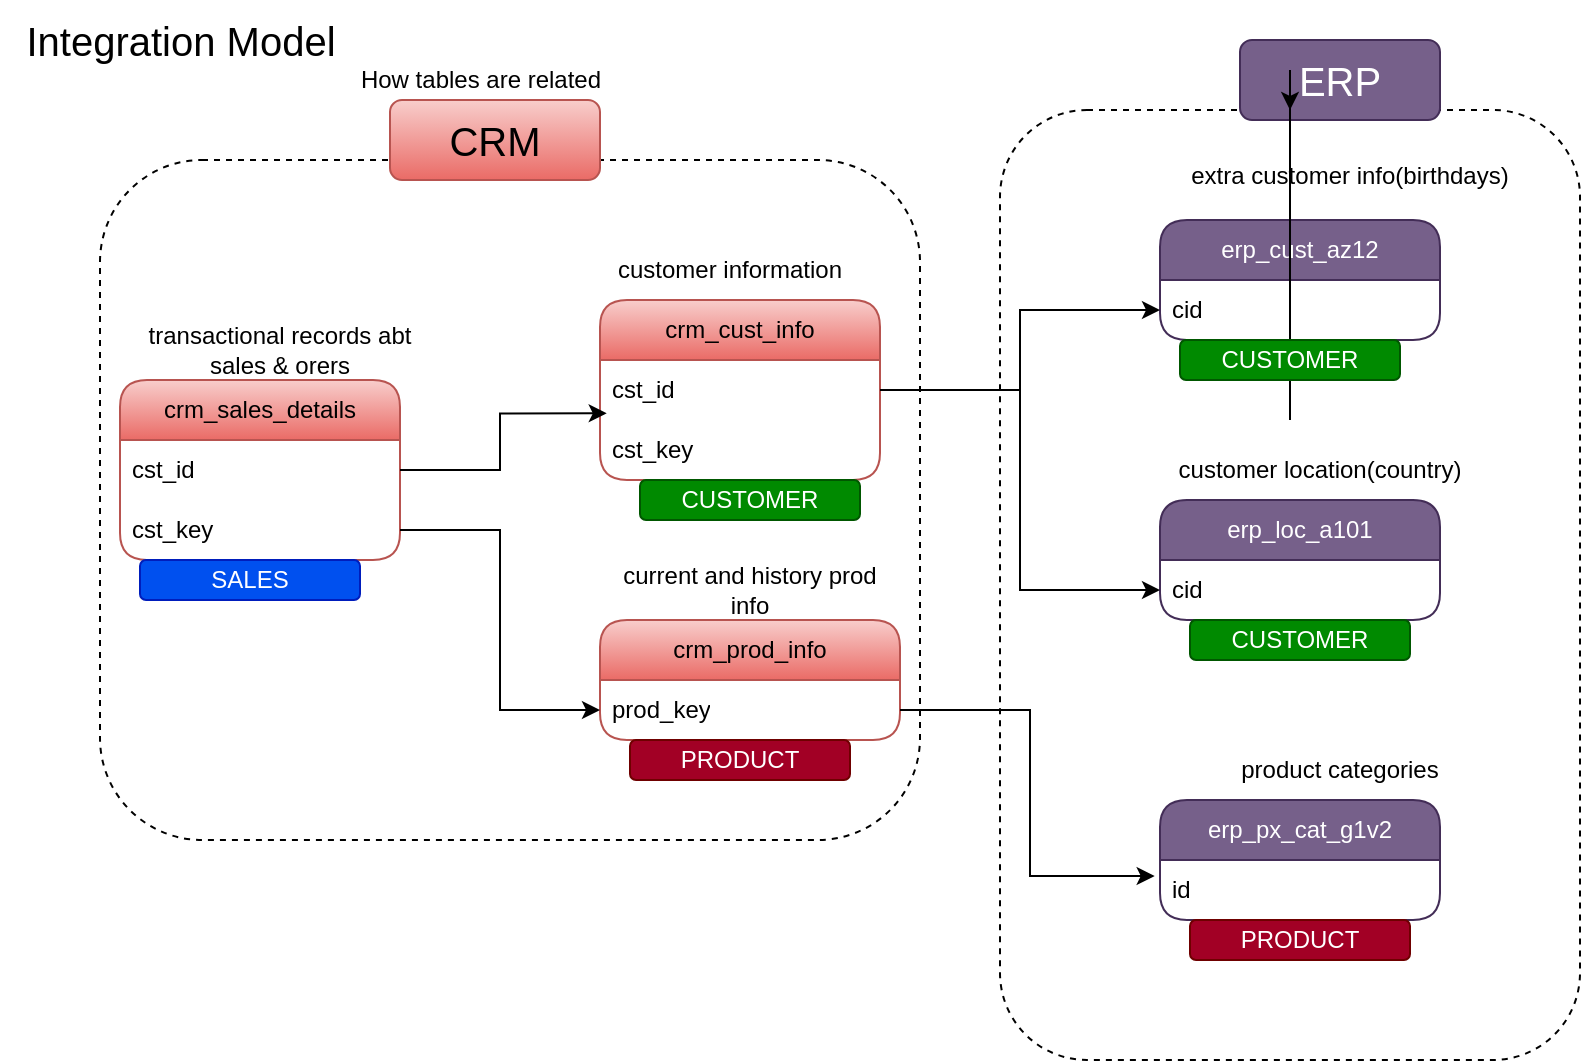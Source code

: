<mxfile version="26.2.15">
  <diagram name="Page-1" id="Vge_7h3leNW_wdG402mB">
    <mxGraphModel dx="786" dy="516" grid="1" gridSize="10" guides="1" tooltips="1" connect="1" arrows="1" fold="1" page="1" pageScale="1" pageWidth="827" pageHeight="1169" math="0" shadow="0">
      <root>
        <mxCell id="0" />
        <mxCell id="1" parent="0" />
        <mxCell id="YCY3HKKM1JKeloLvvwpa-1" value="&lt;font style=&quot;font-size: 20px;&quot;&gt;Integration Model&lt;/font&gt;" style="text;html=1;align=center;verticalAlign=middle;resizable=0;points=[];autosize=1;strokeColor=none;fillColor=none;" parent="1" vertex="1">
          <mxGeometry x="20" y="10" width="180" height="40" as="geometry" />
        </mxCell>
        <mxCell id="YCY3HKKM1JKeloLvvwpa-4" value="How tables are related" style="text;html=1;align=center;verticalAlign=middle;resizable=0;points=[];autosize=1;strokeColor=none;fillColor=none;" parent="1" vertex="1">
          <mxGeometry x="190" y="35" width="140" height="30" as="geometry" />
        </mxCell>
        <mxCell id="YCY3HKKM1JKeloLvvwpa-27" value="crm_sales_details" style="swimlane;fontStyle=0;childLayout=stackLayout;horizontal=1;startSize=30;horizontalStack=0;resizeParent=1;resizeParentMax=0;resizeLast=0;collapsible=1;marginBottom=0;whiteSpace=wrap;html=1;rounded=1;fillColor=#f8cecc;gradientColor=#ea6b66;strokeColor=#b85450;" parent="1" vertex="1">
          <mxGeometry x="80" y="200" width="140" height="90" as="geometry" />
        </mxCell>
        <mxCell id="YCY3HKKM1JKeloLvvwpa-28" value="cst_id" style="text;strokeColor=none;fillColor=none;align=left;verticalAlign=middle;spacingLeft=4;spacingRight=4;overflow=hidden;points=[[0,0.5],[1,0.5]];portConstraint=eastwest;rotatable=0;whiteSpace=wrap;html=1;" parent="YCY3HKKM1JKeloLvvwpa-27" vertex="1">
          <mxGeometry y="30" width="140" height="30" as="geometry" />
        </mxCell>
        <mxCell id="YCY3HKKM1JKeloLvvwpa-29" value="cst_key" style="text;strokeColor=none;fillColor=none;align=left;verticalAlign=middle;spacingLeft=4;spacingRight=4;overflow=hidden;points=[[0,0.5],[1,0.5]];portConstraint=eastwest;rotatable=0;whiteSpace=wrap;html=1;" parent="YCY3HKKM1JKeloLvvwpa-27" vertex="1">
          <mxGeometry y="60" width="140" height="30" as="geometry" />
        </mxCell>
        <mxCell id="YCY3HKKM1JKeloLvvwpa-31" value="crm_cust_info" style="swimlane;fontStyle=0;childLayout=stackLayout;horizontal=1;startSize=30;horizontalStack=0;resizeParent=1;resizeParentMax=0;resizeLast=0;collapsible=1;marginBottom=0;whiteSpace=wrap;html=1;rounded=1;fillColor=#f8cecc;gradientColor=#ea6b66;strokeColor=#b85450;" parent="1" vertex="1">
          <mxGeometry x="320" y="160" width="140" height="90" as="geometry" />
        </mxCell>
        <mxCell id="YCY3HKKM1JKeloLvvwpa-32" value="cst_id" style="text;strokeColor=none;fillColor=none;align=left;verticalAlign=middle;spacingLeft=4;spacingRight=4;overflow=hidden;points=[[0,0.5],[1,0.5]];portConstraint=eastwest;rotatable=0;whiteSpace=wrap;html=1;" parent="YCY3HKKM1JKeloLvvwpa-31" vertex="1">
          <mxGeometry y="30" width="140" height="30" as="geometry" />
        </mxCell>
        <mxCell id="YCY3HKKM1JKeloLvvwpa-34" value="cst_key" style="text;strokeColor=none;fillColor=none;align=left;verticalAlign=middle;spacingLeft=4;spacingRight=4;overflow=hidden;points=[[0,0.5],[1,0.5]];portConstraint=eastwest;rotatable=0;whiteSpace=wrap;html=1;" parent="YCY3HKKM1JKeloLvvwpa-31" vertex="1">
          <mxGeometry y="60" width="140" height="30" as="geometry" />
        </mxCell>
        <mxCell id="YCY3HKKM1JKeloLvvwpa-35" value="crm_prod_info" style="swimlane;fontStyle=0;childLayout=stackLayout;horizontal=1;startSize=30;horizontalStack=0;resizeParent=1;resizeParentMax=0;resizeLast=0;collapsible=1;marginBottom=0;whiteSpace=wrap;html=1;rounded=1;fillColor=#f8cecc;gradientColor=#ea6b66;strokeColor=#b85450;" parent="1" vertex="1">
          <mxGeometry x="320" y="320" width="150" height="60" as="geometry" />
        </mxCell>
        <mxCell id="YCY3HKKM1JKeloLvvwpa-36" value="prod_key" style="text;strokeColor=none;fillColor=none;align=left;verticalAlign=middle;spacingLeft=4;spacingRight=4;overflow=hidden;points=[[0,0.5],[1,0.5]];portConstraint=eastwest;rotatable=0;whiteSpace=wrap;html=1;" parent="YCY3HKKM1JKeloLvvwpa-35" vertex="1">
          <mxGeometry y="30" width="150" height="30" as="geometry" />
        </mxCell>
        <mxCell id="YCY3HKKM1JKeloLvvwpa-39" value="erp_cust_az12" style="swimlane;fontStyle=0;childLayout=stackLayout;horizontal=1;startSize=30;horizontalStack=0;resizeParent=1;resizeParentMax=0;resizeLast=0;collapsible=1;marginBottom=0;whiteSpace=wrap;html=1;rounded=1;fillColor=#76608a;strokeColor=#432D57;fontColor=#ffffff;" parent="1" vertex="1">
          <mxGeometry x="600" y="120" width="140" height="60" as="geometry" />
        </mxCell>
        <mxCell id="YCY3HKKM1JKeloLvvwpa-40" value="cid" style="text;strokeColor=none;fillColor=none;align=left;verticalAlign=middle;spacingLeft=4;spacingRight=4;overflow=hidden;points=[[0,0.5],[1,0.5]];portConstraint=eastwest;rotatable=0;whiteSpace=wrap;html=1;" parent="YCY3HKKM1JKeloLvvwpa-39" vertex="1">
          <mxGeometry y="30" width="140" height="30" as="geometry" />
        </mxCell>
        <mxCell id="YCY3HKKM1JKeloLvvwpa-47" value="erp_px_cat_g1v2" style="swimlane;fontStyle=0;childLayout=stackLayout;horizontal=1;startSize=30;horizontalStack=0;resizeParent=1;resizeParentMax=0;resizeLast=0;collapsible=1;marginBottom=0;whiteSpace=wrap;html=1;rounded=1;fillColor=#76608a;fontColor=#ffffff;strokeColor=#432D57;" parent="1" vertex="1">
          <mxGeometry x="600" y="410" width="140" height="60" as="geometry" />
        </mxCell>
        <mxCell id="YCY3HKKM1JKeloLvvwpa-48" value="id" style="text;strokeColor=none;fillColor=none;align=left;verticalAlign=middle;spacingLeft=4;spacingRight=4;overflow=hidden;points=[[0,0.5],[1,0.5]];portConstraint=eastwest;rotatable=0;whiteSpace=wrap;html=1;" parent="YCY3HKKM1JKeloLvvwpa-47" vertex="1">
          <mxGeometry y="30" width="140" height="30" as="geometry" />
        </mxCell>
        <mxCell id="YCY3HKKM1JKeloLvvwpa-51" value="erp_loc_a101" style="swimlane;fontStyle=0;childLayout=stackLayout;horizontal=1;startSize=30;horizontalStack=0;resizeParent=1;resizeParentMax=0;resizeLast=0;collapsible=1;marginBottom=0;whiteSpace=wrap;html=1;rounded=1;fillColor=#76608a;fontColor=#ffffff;strokeColor=#432D57;" parent="1" vertex="1">
          <mxGeometry x="600" y="260" width="140" height="60" as="geometry" />
        </mxCell>
        <mxCell id="YCY3HKKM1JKeloLvvwpa-52" value="cid" style="text;align=left;verticalAlign=middle;spacingLeft=4;spacingRight=4;overflow=hidden;points=[[0,0.5],[1,0.5]];portConstraint=eastwest;rotatable=0;whiteSpace=wrap;html=1;" parent="YCY3HKKM1JKeloLvvwpa-51" vertex="1">
          <mxGeometry y="30" width="140" height="30" as="geometry" />
        </mxCell>
        <mxCell id="YCY3HKKM1JKeloLvvwpa-55" value="customer information" style="text;html=1;align=center;verticalAlign=middle;whiteSpace=wrap;rounded=0;" parent="1" vertex="1">
          <mxGeometry x="320" y="130" width="130" height="30" as="geometry" />
        </mxCell>
        <mxCell id="YCY3HKKM1JKeloLvvwpa-56" value="extra customer info(birthdays)" style="text;html=1;align=center;verticalAlign=middle;whiteSpace=wrap;rounded=0;" parent="1" vertex="1">
          <mxGeometry x="610" y="83" width="170" height="30" as="geometry" />
        </mxCell>
        <mxCell id="YCY3HKKM1JKeloLvvwpa-57" value="transactional records abt sales &amp;amp; orers" style="text;html=1;align=center;verticalAlign=middle;whiteSpace=wrap;rounded=0;" parent="1" vertex="1">
          <mxGeometry x="90" y="170" width="140" height="30" as="geometry" />
        </mxCell>
        <mxCell id="YCY3HKKM1JKeloLvvwpa-58" value="current and history prod info" style="text;html=1;align=center;verticalAlign=middle;whiteSpace=wrap;rounded=0;" parent="1" vertex="1">
          <mxGeometry x="330" y="290" width="130" height="30" as="geometry" />
        </mxCell>
        <mxCell id="YCY3HKKM1JKeloLvvwpa-59" value="customer location(country)" style="text;html=1;align=center;verticalAlign=middle;whiteSpace=wrap;rounded=0;" parent="1" vertex="1">
          <mxGeometry x="600" y="230" width="160" height="30" as="geometry" />
        </mxCell>
        <mxCell id="YCY3HKKM1JKeloLvvwpa-60" value="product categories" style="text;html=1;align=center;verticalAlign=middle;whiteSpace=wrap;rounded=0;" parent="1" vertex="1">
          <mxGeometry x="600" y="380" width="180" height="30" as="geometry" />
        </mxCell>
        <mxCell id="YCY3HKKM1JKeloLvvwpa-62" style="edgeStyle=orthogonalEdgeStyle;rounded=0;orthogonalLoop=1;jettySize=auto;html=1;entryX=0;entryY=0.5;entryDx=0;entryDy=0;" parent="1" source="YCY3HKKM1JKeloLvvwpa-32" target="YCY3HKKM1JKeloLvvwpa-40" edge="1">
          <mxGeometry relative="1" as="geometry" />
        </mxCell>
        <mxCell id="YCY3HKKM1JKeloLvvwpa-64" style="edgeStyle=orthogonalEdgeStyle;rounded=0;orthogonalLoop=1;jettySize=auto;html=1;entryX=0.024;entryY=-0.111;entryDx=0;entryDy=0;entryPerimeter=0;" parent="1" source="YCY3HKKM1JKeloLvvwpa-28" target="YCY3HKKM1JKeloLvvwpa-34" edge="1">
          <mxGeometry relative="1" as="geometry" />
        </mxCell>
        <mxCell id="YCY3HKKM1JKeloLvvwpa-69" style="edgeStyle=orthogonalEdgeStyle;rounded=0;orthogonalLoop=1;jettySize=auto;html=1;entryX=0;entryY=0.5;entryDx=0;entryDy=0;" parent="1" source="YCY3HKKM1JKeloLvvwpa-29" target="YCY3HKKM1JKeloLvvwpa-36" edge="1">
          <mxGeometry relative="1" as="geometry" />
        </mxCell>
        <mxCell id="YCY3HKKM1JKeloLvvwpa-70" style="edgeStyle=orthogonalEdgeStyle;rounded=0;orthogonalLoop=1;jettySize=auto;html=1;entryX=0;entryY=0.5;entryDx=0;entryDy=0;" parent="1" source="YCY3HKKM1JKeloLvvwpa-32" target="YCY3HKKM1JKeloLvvwpa-52" edge="1">
          <mxGeometry relative="1" as="geometry" />
        </mxCell>
        <mxCell id="YCY3HKKM1JKeloLvvwpa-82" style="edgeStyle=orthogonalEdgeStyle;rounded=0;orthogonalLoop=1;jettySize=auto;html=1;entryX=-0.019;entryY=0.267;entryDx=0;entryDy=0;entryPerimeter=0;" parent="1" source="YCY3HKKM1JKeloLvvwpa-36" target="YCY3HKKM1JKeloLvvwpa-48" edge="1">
          <mxGeometry relative="1" as="geometry">
            <mxPoint x="600" y="433" as="targetPoint" />
          </mxGeometry>
        </mxCell>
        <mxCell id="YCY3HKKM1JKeloLvvwpa-83" value="" style="rounded=1;whiteSpace=wrap;html=1;fillColor=none;dashed=1;" parent="1" vertex="1">
          <mxGeometry x="70" y="90" width="410" height="340" as="geometry" />
        </mxCell>
        <mxCell id="YCY3HKKM1JKeloLvvwpa-86" value="&lt;font style=&quot;font-size: 20px;&quot;&gt;CRM&lt;/font&gt;" style="rounded=1;whiteSpace=wrap;html=1;fillColor=#f8cecc;strokeColor=#b85450;gradientColor=#ea6b66;" parent="1" vertex="1">
          <mxGeometry x="215" y="60" width="105" height="40" as="geometry" />
        </mxCell>
        <mxCell id="YCY3HKKM1JKeloLvvwpa-88" value="" style="rounded=1;whiteSpace=wrap;html=1;fillColor=none;dashed=1;" parent="1" vertex="1">
          <mxGeometry x="520" y="65" width="290" height="475" as="geometry" />
        </mxCell>
        <mxCell id="YCY3HKKM1JKeloLvvwpa-89" value="&lt;font style=&quot;font-size: 20px;&quot;&gt;ERP&lt;/font&gt;" style="rounded=1;whiteSpace=wrap;html=1;fillColor=#76608a;fontColor=#ffffff;strokeColor=#432D57;" parent="1" vertex="1">
          <mxGeometry x="640" y="30" width="100" height="40" as="geometry" />
        </mxCell>
        <mxCell id="3WWD7U_d3M4X8FkCdhc7-3" style="edgeStyle=orthogonalEdgeStyle;rounded=0;orthogonalLoop=1;jettySize=auto;html=1;exitX=0.5;exitY=1;exitDx=0;exitDy=0;" parent="1" source="3WWD7U_d3M4X8FkCdhc7-1" target="YCY3HKKM1JKeloLvvwpa-88" edge="1">
          <mxGeometry relative="1" as="geometry" />
        </mxCell>
        <mxCell id="3WWD7U_d3M4X8FkCdhc7-1" value="CUSTOMER" style="text;html=1;strokeColor=#005700;fillColor=#008a00;align=center;verticalAlign=middle;whiteSpace=wrap;overflow=hidden;rounded=1;fontColor=#ffffff;" parent="1" vertex="1">
          <mxGeometry x="610" y="180" width="110" height="20" as="geometry" />
        </mxCell>
        <mxCell id="3WWD7U_d3M4X8FkCdhc7-2" value="CUSTOMER" style="text;html=1;strokeColor=#005700;fillColor=#008a00;align=center;verticalAlign=middle;whiteSpace=wrap;overflow=hidden;rounded=1;fontColor=#ffffff;" parent="1" vertex="1">
          <mxGeometry x="615" y="320" width="110" height="20" as="geometry" />
        </mxCell>
        <mxCell id="3WWD7U_d3M4X8FkCdhc7-4" value="CUSTOMER" style="text;html=1;strokeColor=#005700;fillColor=#008a00;align=center;verticalAlign=middle;whiteSpace=wrap;overflow=hidden;rounded=1;fontColor=#ffffff;" parent="1" vertex="1">
          <mxGeometry x="340" y="250" width="110" height="20" as="geometry" />
        </mxCell>
        <mxCell id="3WWD7U_d3M4X8FkCdhc7-5" value="PRODUCT" style="text;html=1;strokeColor=#6F0000;fillColor=#a20025;align=center;verticalAlign=middle;whiteSpace=wrap;overflow=hidden;rounded=1;fontColor=#ffffff;" parent="1" vertex="1">
          <mxGeometry x="335" y="380" width="110" height="20" as="geometry" />
        </mxCell>
        <mxCell id="3WWD7U_d3M4X8FkCdhc7-6" value="PRODUCT" style="text;html=1;strokeColor=#6F0000;fillColor=#a20025;align=center;verticalAlign=middle;whiteSpace=wrap;overflow=hidden;rounded=1;fontColor=#ffffff;" parent="1" vertex="1">
          <mxGeometry x="615" y="470" width="110" height="20" as="geometry" />
        </mxCell>
        <mxCell id="3WWD7U_d3M4X8FkCdhc7-7" value="SALES" style="text;html=1;strokeColor=#001DBC;fillColor=#0050ef;align=center;verticalAlign=middle;whiteSpace=wrap;overflow=hidden;rounded=1;fontColor=#ffffff;" parent="1" vertex="1">
          <mxGeometry x="90" y="290" width="110" height="20" as="geometry" />
        </mxCell>
      </root>
    </mxGraphModel>
  </diagram>
</mxfile>

